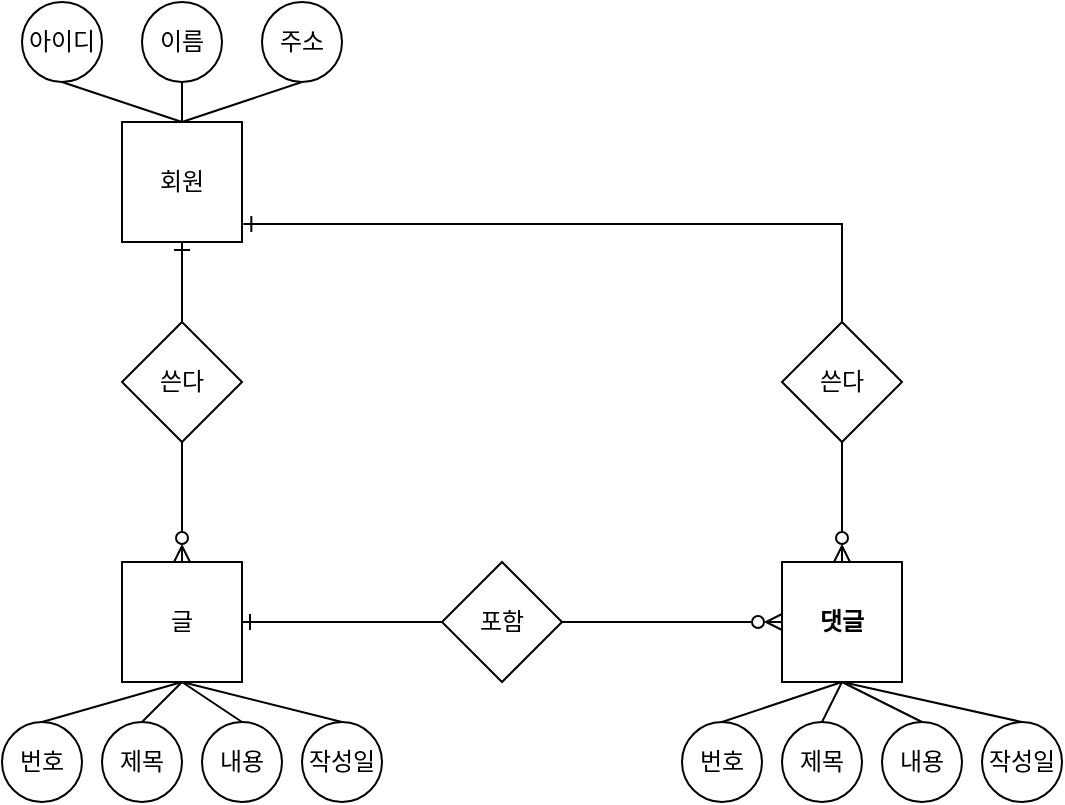 <mxfile version="24.5.5" type="github">
  <diagram name="페이지-1" id="XsGDQ1Vj5JvnLm1Gppbw">
    <mxGraphModel dx="989" dy="509" grid="1" gridSize="10" guides="1" tooltips="1" connect="1" arrows="1" fold="1" page="1" pageScale="1" pageWidth="827" pageHeight="1169" math="0" shadow="0">
      <root>
        <mxCell id="0" />
        <mxCell id="1" parent="0" />
        <mxCell id="1zNgTq5mqyCAEnHVRI2i-1" style="edgeStyle=orthogonalEdgeStyle;rounded=0;orthogonalLoop=1;jettySize=auto;html=1;endArrow=none;endFill=0;startArrow=ERone;startFill=0;" edge="1" parent="1" source="1zNgTq5mqyCAEnHVRI2i-3" target="1zNgTq5mqyCAEnHVRI2i-21">
          <mxGeometry relative="1" as="geometry" />
        </mxCell>
        <mxCell id="1zNgTq5mqyCAEnHVRI2i-2" style="edgeStyle=orthogonalEdgeStyle;rounded=0;orthogonalLoop=1;jettySize=auto;html=1;endArrow=none;endFill=0;startArrow=ERone;startFill=0;exitX=1.011;exitY=0.85;exitDx=0;exitDy=0;exitPerimeter=0;" edge="1" parent="1" source="1zNgTq5mqyCAEnHVRI2i-3" target="1zNgTq5mqyCAEnHVRI2i-22">
          <mxGeometry relative="1" as="geometry" />
        </mxCell>
        <mxCell id="1zNgTq5mqyCAEnHVRI2i-3" value="회원" style="rounded=0;whiteSpace=wrap;html=1;strokeColor=default;" vertex="1" parent="1">
          <mxGeometry x="320" y="380" width="60" height="60" as="geometry" />
        </mxCell>
        <mxCell id="1zNgTq5mqyCAEnHVRI2i-4" style="edgeStyle=orthogonalEdgeStyle;rounded=0;orthogonalLoop=1;jettySize=auto;html=1;endArrow=none;endFill=0;startArrow=ERzeroToMany;startFill=0;" edge="1" parent="1" source="1zNgTq5mqyCAEnHVRI2i-6" target="1zNgTq5mqyCAEnHVRI2i-23">
          <mxGeometry relative="1" as="geometry" />
        </mxCell>
        <mxCell id="1zNgTq5mqyCAEnHVRI2i-5" style="edgeStyle=orthogonalEdgeStyle;rounded=0;orthogonalLoop=1;jettySize=auto;html=1;entryX=0.5;entryY=1;entryDx=0;entryDy=0;endArrow=none;endFill=0;startArrow=ERzeroToMany;startFill=0;" edge="1" parent="1" source="1zNgTq5mqyCAEnHVRI2i-6" target="1zNgTq5mqyCAEnHVRI2i-22">
          <mxGeometry relative="1" as="geometry">
            <Array as="points">
              <mxPoint x="680" y="560" />
              <mxPoint x="680" y="560" />
            </Array>
          </mxGeometry>
        </mxCell>
        <mxCell id="1zNgTq5mqyCAEnHVRI2i-6" value="댓글" style="rounded=0;whiteSpace=wrap;html=1;fontStyle=1" vertex="1" parent="1">
          <mxGeometry x="650" y="600" width="60" height="60" as="geometry" />
        </mxCell>
        <mxCell id="1zNgTq5mqyCAEnHVRI2i-7" style="edgeStyle=orthogonalEdgeStyle;rounded=0;orthogonalLoop=1;jettySize=auto;html=1;entryX=0.5;entryY=1;entryDx=0;entryDy=0;endArrow=none;endFill=0;startArrow=ERzeroToMany;startFill=0;" edge="1" parent="1" source="1zNgTq5mqyCAEnHVRI2i-9" target="1zNgTq5mqyCAEnHVRI2i-21">
          <mxGeometry relative="1" as="geometry" />
        </mxCell>
        <mxCell id="1zNgTq5mqyCAEnHVRI2i-8" style="edgeStyle=orthogonalEdgeStyle;rounded=0;orthogonalLoop=1;jettySize=auto;html=1;entryX=0;entryY=0.5;entryDx=0;entryDy=0;endArrow=none;endFill=0;startArrow=ERone;startFill=0;" edge="1" parent="1" source="1zNgTq5mqyCAEnHVRI2i-9" target="1zNgTq5mqyCAEnHVRI2i-23">
          <mxGeometry relative="1" as="geometry" />
        </mxCell>
        <mxCell id="1zNgTq5mqyCAEnHVRI2i-9" value="글" style="rounded=0;whiteSpace=wrap;html=1;" vertex="1" parent="1">
          <mxGeometry x="320" y="600" width="60" height="60" as="geometry" />
        </mxCell>
        <mxCell id="1zNgTq5mqyCAEnHVRI2i-10" value="아이디" style="ellipse;whiteSpace=wrap;html=1;aspect=fixed;strokeColor=default;" vertex="1" parent="1">
          <mxGeometry x="270" y="320" width="40" height="40" as="geometry" />
        </mxCell>
        <mxCell id="1zNgTq5mqyCAEnHVRI2i-11" value="이름" style="ellipse;whiteSpace=wrap;html=1;aspect=fixed;" vertex="1" parent="1">
          <mxGeometry x="330" y="320" width="40" height="40" as="geometry" />
        </mxCell>
        <mxCell id="1zNgTq5mqyCAEnHVRI2i-12" value="주소" style="ellipse;whiteSpace=wrap;html=1;aspect=fixed;" vertex="1" parent="1">
          <mxGeometry x="390" y="320" width="40" height="40" as="geometry" />
        </mxCell>
        <mxCell id="1zNgTq5mqyCAEnHVRI2i-13" value="번호" style="ellipse;whiteSpace=wrap;html=1;aspect=fixed;strokeColor=default;" vertex="1" parent="1">
          <mxGeometry x="260" y="680" width="40" height="40" as="geometry" />
        </mxCell>
        <mxCell id="1zNgTq5mqyCAEnHVRI2i-14" value="제목" style="ellipse;whiteSpace=wrap;html=1;aspect=fixed;strokeColor=default;" vertex="1" parent="1">
          <mxGeometry x="310" y="680" width="40" height="40" as="geometry" />
        </mxCell>
        <mxCell id="1zNgTq5mqyCAEnHVRI2i-15" value="내용" style="ellipse;whiteSpace=wrap;html=1;aspect=fixed;strokeColor=default;" vertex="1" parent="1">
          <mxGeometry x="360" y="680" width="40" height="40" as="geometry" />
        </mxCell>
        <mxCell id="1zNgTq5mqyCAEnHVRI2i-16" value="작성일" style="ellipse;whiteSpace=wrap;html=1;aspect=fixed;strokeColor=default;" vertex="1" parent="1">
          <mxGeometry x="410" y="680" width="40" height="40" as="geometry" />
        </mxCell>
        <mxCell id="1zNgTq5mqyCAEnHVRI2i-17" value="번호" style="ellipse;whiteSpace=wrap;html=1;aspect=fixed;strokeColor=default;" vertex="1" parent="1">
          <mxGeometry x="600" y="680" width="40" height="40" as="geometry" />
        </mxCell>
        <mxCell id="1zNgTq5mqyCAEnHVRI2i-18" value="제목" style="ellipse;whiteSpace=wrap;html=1;aspect=fixed;strokeColor=default;" vertex="1" parent="1">
          <mxGeometry x="650" y="680" width="40" height="40" as="geometry" />
        </mxCell>
        <mxCell id="1zNgTq5mqyCAEnHVRI2i-19" value="내용" style="ellipse;whiteSpace=wrap;html=1;aspect=fixed;strokeColor=default;" vertex="1" parent="1">
          <mxGeometry x="700" y="680" width="40" height="40" as="geometry" />
        </mxCell>
        <mxCell id="1zNgTq5mqyCAEnHVRI2i-20" value="작성일" style="ellipse;whiteSpace=wrap;html=1;aspect=fixed;strokeColor=default;" vertex="1" parent="1">
          <mxGeometry x="750" y="680" width="40" height="40" as="geometry" />
        </mxCell>
        <mxCell id="1zNgTq5mqyCAEnHVRI2i-21" value="쓴다" style="rhombus;whiteSpace=wrap;html=1;" vertex="1" parent="1">
          <mxGeometry x="320" y="480" width="60" height="60" as="geometry" />
        </mxCell>
        <mxCell id="1zNgTq5mqyCAEnHVRI2i-22" value="쓴다" style="rhombus;whiteSpace=wrap;html=1;" vertex="1" parent="1">
          <mxGeometry x="650" y="480" width="60" height="60" as="geometry" />
        </mxCell>
        <mxCell id="1zNgTq5mqyCAEnHVRI2i-23" value="포함" style="rhombus;whiteSpace=wrap;html=1;" vertex="1" parent="1">
          <mxGeometry x="480" y="600" width="60" height="60" as="geometry" />
        </mxCell>
        <mxCell id="1zNgTq5mqyCAEnHVRI2i-24" value="" style="edgeStyle=none;orthogonalLoop=1;jettySize=auto;html=1;rounded=0;endArrow=none;endFill=0;exitX=0.5;exitY=0;exitDx=0;exitDy=0;entryX=0.5;entryY=1;entryDx=0;entryDy=0;" edge="1" parent="1" source="1zNgTq5mqyCAEnHVRI2i-3" target="1zNgTq5mqyCAEnHVRI2i-12">
          <mxGeometry width="80" relative="1" as="geometry">
            <mxPoint x="390" y="370" as="sourcePoint" />
            <mxPoint x="470" y="370" as="targetPoint" />
            <Array as="points" />
          </mxGeometry>
        </mxCell>
        <mxCell id="1zNgTq5mqyCAEnHVRI2i-25" value="" style="edgeStyle=none;orthogonalLoop=1;jettySize=auto;html=1;rounded=0;endArrow=none;endFill=0;exitX=0.5;exitY=0;exitDx=0;exitDy=0;entryX=0.5;entryY=1;entryDx=0;entryDy=0;" edge="1" parent="1" source="1zNgTq5mqyCAEnHVRI2i-3" target="1zNgTq5mqyCAEnHVRI2i-11">
          <mxGeometry width="80" relative="1" as="geometry">
            <mxPoint x="360" y="390" as="sourcePoint" />
            <mxPoint x="420" y="370" as="targetPoint" />
            <Array as="points" />
          </mxGeometry>
        </mxCell>
        <mxCell id="1zNgTq5mqyCAEnHVRI2i-26" value="" style="edgeStyle=none;orthogonalLoop=1;jettySize=auto;html=1;rounded=0;endArrow=none;endFill=0;exitX=0.5;exitY=0;exitDx=0;exitDy=0;entryX=0.5;entryY=1;entryDx=0;entryDy=0;" edge="1" parent="1" source="1zNgTq5mqyCAEnHVRI2i-3">
          <mxGeometry width="80" relative="1" as="geometry">
            <mxPoint x="230" y="380" as="sourcePoint" />
            <mxPoint x="290" y="360" as="targetPoint" />
            <Array as="points" />
          </mxGeometry>
        </mxCell>
        <mxCell id="1zNgTq5mqyCAEnHVRI2i-27" value="" style="edgeStyle=none;orthogonalLoop=1;jettySize=auto;html=1;rounded=0;endArrow=none;endFill=0;exitX=0.5;exitY=0;exitDx=0;exitDy=0;entryX=0.5;entryY=1;entryDx=0;entryDy=0;" edge="1" parent="1">
          <mxGeometry width="80" relative="1" as="geometry">
            <mxPoint x="280" y="680" as="sourcePoint" />
            <mxPoint x="350" y="660" as="targetPoint" />
            <Array as="points" />
          </mxGeometry>
        </mxCell>
        <mxCell id="1zNgTq5mqyCAEnHVRI2i-28" value="" style="edgeStyle=none;orthogonalLoop=1;jettySize=auto;html=1;rounded=0;endArrow=none;endFill=0;exitX=0.5;exitY=0;exitDx=0;exitDy=0;" edge="1" parent="1" source="1zNgTq5mqyCAEnHVRI2i-14">
          <mxGeometry width="80" relative="1" as="geometry">
            <mxPoint x="290" y="690" as="sourcePoint" />
            <mxPoint x="350" y="660" as="targetPoint" />
            <Array as="points" />
          </mxGeometry>
        </mxCell>
        <mxCell id="1zNgTq5mqyCAEnHVRI2i-29" value="" style="edgeStyle=none;orthogonalLoop=1;jettySize=auto;html=1;rounded=0;endArrow=none;endFill=0;exitX=0.5;exitY=0;exitDx=0;exitDy=0;entryX=0.5;entryY=1;entryDx=0;entryDy=0;" edge="1" parent="1" source="1zNgTq5mqyCAEnHVRI2i-15" target="1zNgTq5mqyCAEnHVRI2i-9">
          <mxGeometry width="80" relative="1" as="geometry">
            <mxPoint x="300" y="700" as="sourcePoint" />
            <mxPoint x="370" y="680" as="targetPoint" />
            <Array as="points" />
          </mxGeometry>
        </mxCell>
        <mxCell id="1zNgTq5mqyCAEnHVRI2i-30" value="" style="edgeStyle=none;orthogonalLoop=1;jettySize=auto;html=1;rounded=0;endArrow=none;endFill=0;exitX=0.5;exitY=0;exitDx=0;exitDy=0;entryX=0.5;entryY=1;entryDx=0;entryDy=0;" edge="1" parent="1" source="1zNgTq5mqyCAEnHVRI2i-16" target="1zNgTq5mqyCAEnHVRI2i-9">
          <mxGeometry width="80" relative="1" as="geometry">
            <mxPoint x="310" y="710" as="sourcePoint" />
            <mxPoint x="380" y="690" as="targetPoint" />
            <Array as="points" />
          </mxGeometry>
        </mxCell>
        <mxCell id="1zNgTq5mqyCAEnHVRI2i-31" value="" style="edgeStyle=none;orthogonalLoop=1;jettySize=auto;html=1;rounded=0;endArrow=none;endFill=0;exitX=0.5;exitY=0;exitDx=0;exitDy=0;entryX=0.5;entryY=1;entryDx=0;entryDy=0;" edge="1" parent="1" source="1zNgTq5mqyCAEnHVRI2i-17">
          <mxGeometry width="80" relative="1" as="geometry">
            <mxPoint x="610" y="680" as="sourcePoint" />
            <mxPoint x="680" y="660" as="targetPoint" />
            <Array as="points" />
          </mxGeometry>
        </mxCell>
        <mxCell id="1zNgTq5mqyCAEnHVRI2i-32" value="" style="edgeStyle=none;orthogonalLoop=1;jettySize=auto;html=1;rounded=0;endArrow=none;endFill=0;exitX=0.5;exitY=0;exitDx=0;exitDy=0;entryX=0.5;entryY=1;entryDx=0;entryDy=0;" edge="1" parent="1" source="1zNgTq5mqyCAEnHVRI2i-18" target="1zNgTq5mqyCAEnHVRI2i-6">
          <mxGeometry width="80" relative="1" as="geometry">
            <mxPoint x="620" y="690" as="sourcePoint" />
            <mxPoint x="680" y="670" as="targetPoint" />
            <Array as="points" />
          </mxGeometry>
        </mxCell>
        <mxCell id="1zNgTq5mqyCAEnHVRI2i-33" value="" style="edgeStyle=none;orthogonalLoop=1;jettySize=auto;html=1;rounded=0;endArrow=none;endFill=0;exitX=0.5;exitY=0;exitDx=0;exitDy=0;" edge="1" parent="1" source="1zNgTq5mqyCAEnHVRI2i-19">
          <mxGeometry width="80" relative="1" as="geometry">
            <mxPoint x="630" y="700" as="sourcePoint" />
            <mxPoint x="680" y="660" as="targetPoint" />
            <Array as="points" />
          </mxGeometry>
        </mxCell>
        <mxCell id="1zNgTq5mqyCAEnHVRI2i-34" value="" style="edgeStyle=none;orthogonalLoop=1;jettySize=auto;html=1;rounded=0;endArrow=none;endFill=0;exitX=0.5;exitY=0;exitDx=0;exitDy=0;" edge="1" parent="1" source="1zNgTq5mqyCAEnHVRI2i-20">
          <mxGeometry width="80" relative="1" as="geometry">
            <mxPoint x="640" y="710" as="sourcePoint" />
            <mxPoint x="680" y="660" as="targetPoint" />
            <Array as="points" />
          </mxGeometry>
        </mxCell>
      </root>
    </mxGraphModel>
  </diagram>
</mxfile>
